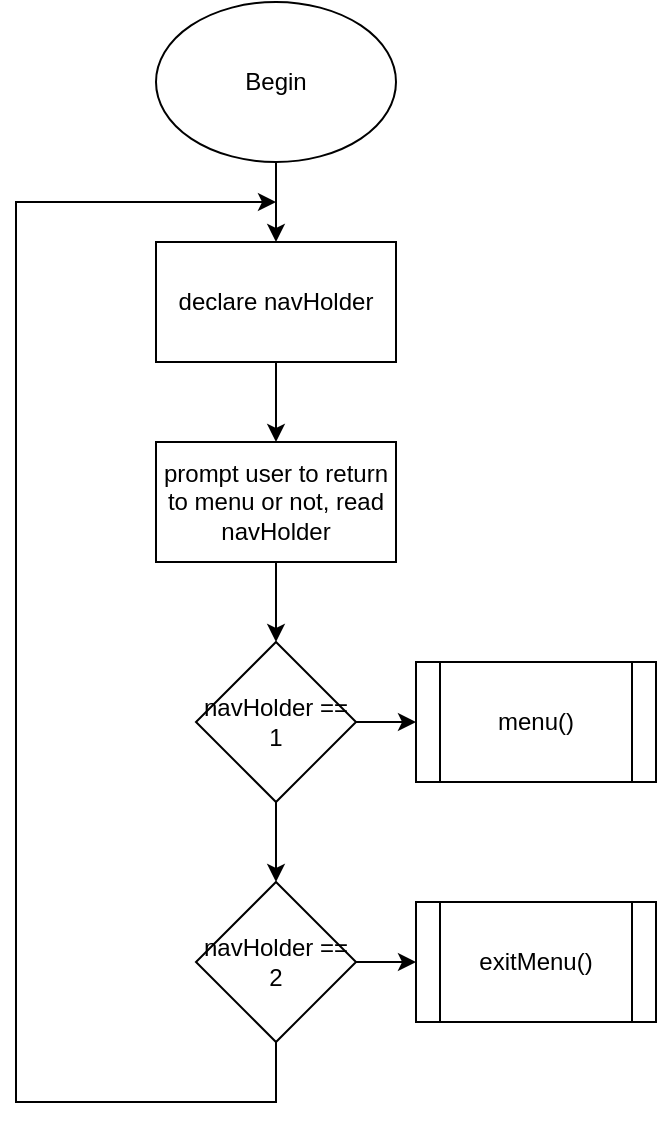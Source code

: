 <mxfile version="13.0.3" type="device"><diagram id="fc9wHV1FNrrzI-4wa0rM" name="Page-1"><mxGraphModel dx="1662" dy="822" grid="1" gridSize="10" guides="1" tooltips="1" connect="1" arrows="1" fold="1" page="1" pageScale="1" pageWidth="850" pageHeight="1100" math="0" shadow="0"><root><mxCell id="0"/><mxCell id="1" parent="0"/><mxCell id="saKBIwBvQh2dDB4gyWf3-3" value="" style="edgeStyle=orthogonalEdgeStyle;rounded=0;orthogonalLoop=1;jettySize=auto;html=1;" edge="1" parent="1" source="saKBIwBvQh2dDB4gyWf3-1" target="saKBIwBvQh2dDB4gyWf3-2"><mxGeometry relative="1" as="geometry"/></mxCell><mxCell id="saKBIwBvQh2dDB4gyWf3-1" value="Begin" style="ellipse;whiteSpace=wrap;html=1;" vertex="1" parent="1"><mxGeometry x="350" y="80" width="120" height="80" as="geometry"/></mxCell><mxCell id="saKBIwBvQh2dDB4gyWf3-5" value="" style="edgeStyle=orthogonalEdgeStyle;rounded=0;orthogonalLoop=1;jettySize=auto;html=1;" edge="1" parent="1" source="saKBIwBvQh2dDB4gyWf3-2" target="saKBIwBvQh2dDB4gyWf3-4"><mxGeometry relative="1" as="geometry"/></mxCell><mxCell id="saKBIwBvQh2dDB4gyWf3-2" value="declare navHolder" style="rounded=0;whiteSpace=wrap;html=1;" vertex="1" parent="1"><mxGeometry x="350" y="200" width="120" height="60" as="geometry"/></mxCell><mxCell id="saKBIwBvQh2dDB4gyWf3-7" value="" style="edgeStyle=orthogonalEdgeStyle;rounded=0;orthogonalLoop=1;jettySize=auto;html=1;" edge="1" parent="1" source="saKBIwBvQh2dDB4gyWf3-4" target="saKBIwBvQh2dDB4gyWf3-6"><mxGeometry relative="1" as="geometry"/></mxCell><mxCell id="saKBIwBvQh2dDB4gyWf3-4" value="prompt user to return to menu or not, read navHolder" style="rounded=0;whiteSpace=wrap;html=1;" vertex="1" parent="1"><mxGeometry x="350" y="300" width="120" height="60" as="geometry"/></mxCell><mxCell id="saKBIwBvQh2dDB4gyWf3-9" value="" style="edgeStyle=orthogonalEdgeStyle;rounded=0;orthogonalLoop=1;jettySize=auto;html=1;" edge="1" parent="1" source="saKBIwBvQh2dDB4gyWf3-6" target="saKBIwBvQh2dDB4gyWf3-8"><mxGeometry relative="1" as="geometry"/></mxCell><mxCell id="saKBIwBvQh2dDB4gyWf3-15" value="" style="edgeStyle=orthogonalEdgeStyle;rounded=0;orthogonalLoop=1;jettySize=auto;html=1;" edge="1" parent="1" source="saKBIwBvQh2dDB4gyWf3-6" target="saKBIwBvQh2dDB4gyWf3-14"><mxGeometry relative="1" as="geometry"/></mxCell><mxCell id="saKBIwBvQh2dDB4gyWf3-6" value="navHolder == 1" style="rhombus;whiteSpace=wrap;html=1;" vertex="1" parent="1"><mxGeometry x="370" y="400" width="80" height="80" as="geometry"/></mxCell><mxCell id="saKBIwBvQh2dDB4gyWf3-11" value="" style="edgeStyle=orthogonalEdgeStyle;rounded=0;orthogonalLoop=1;jettySize=auto;html=1;" edge="1" parent="1" source="saKBIwBvQh2dDB4gyWf3-8"><mxGeometry relative="1" as="geometry"><mxPoint x="410" y="180" as="targetPoint"/><Array as="points"><mxPoint x="410" y="630"/><mxPoint x="280" y="630"/><mxPoint x="280" y="180"/></Array></mxGeometry></mxCell><mxCell id="saKBIwBvQh2dDB4gyWf3-13" value="" style="edgeStyle=orthogonalEdgeStyle;rounded=0;orthogonalLoop=1;jettySize=auto;html=1;" edge="1" parent="1" source="saKBIwBvQh2dDB4gyWf3-8" target="saKBIwBvQh2dDB4gyWf3-12"><mxGeometry relative="1" as="geometry"/></mxCell><mxCell id="saKBIwBvQh2dDB4gyWf3-8" value="navHolder == 2" style="rhombus;whiteSpace=wrap;html=1;" vertex="1" parent="1"><mxGeometry x="370" y="520" width="80" height="80" as="geometry"/></mxCell><mxCell id="saKBIwBvQh2dDB4gyWf3-12" value="exitMenu()" style="shape=process;whiteSpace=wrap;html=1;backgroundOutline=1;" vertex="1" parent="1"><mxGeometry x="480" y="530" width="120" height="60" as="geometry"/></mxCell><mxCell id="saKBIwBvQh2dDB4gyWf3-14" value="menu()" style="shape=process;whiteSpace=wrap;html=1;backgroundOutline=1;" vertex="1" parent="1"><mxGeometry x="480" y="410" width="120" height="60" as="geometry"/></mxCell></root></mxGraphModel></diagram></mxfile>
